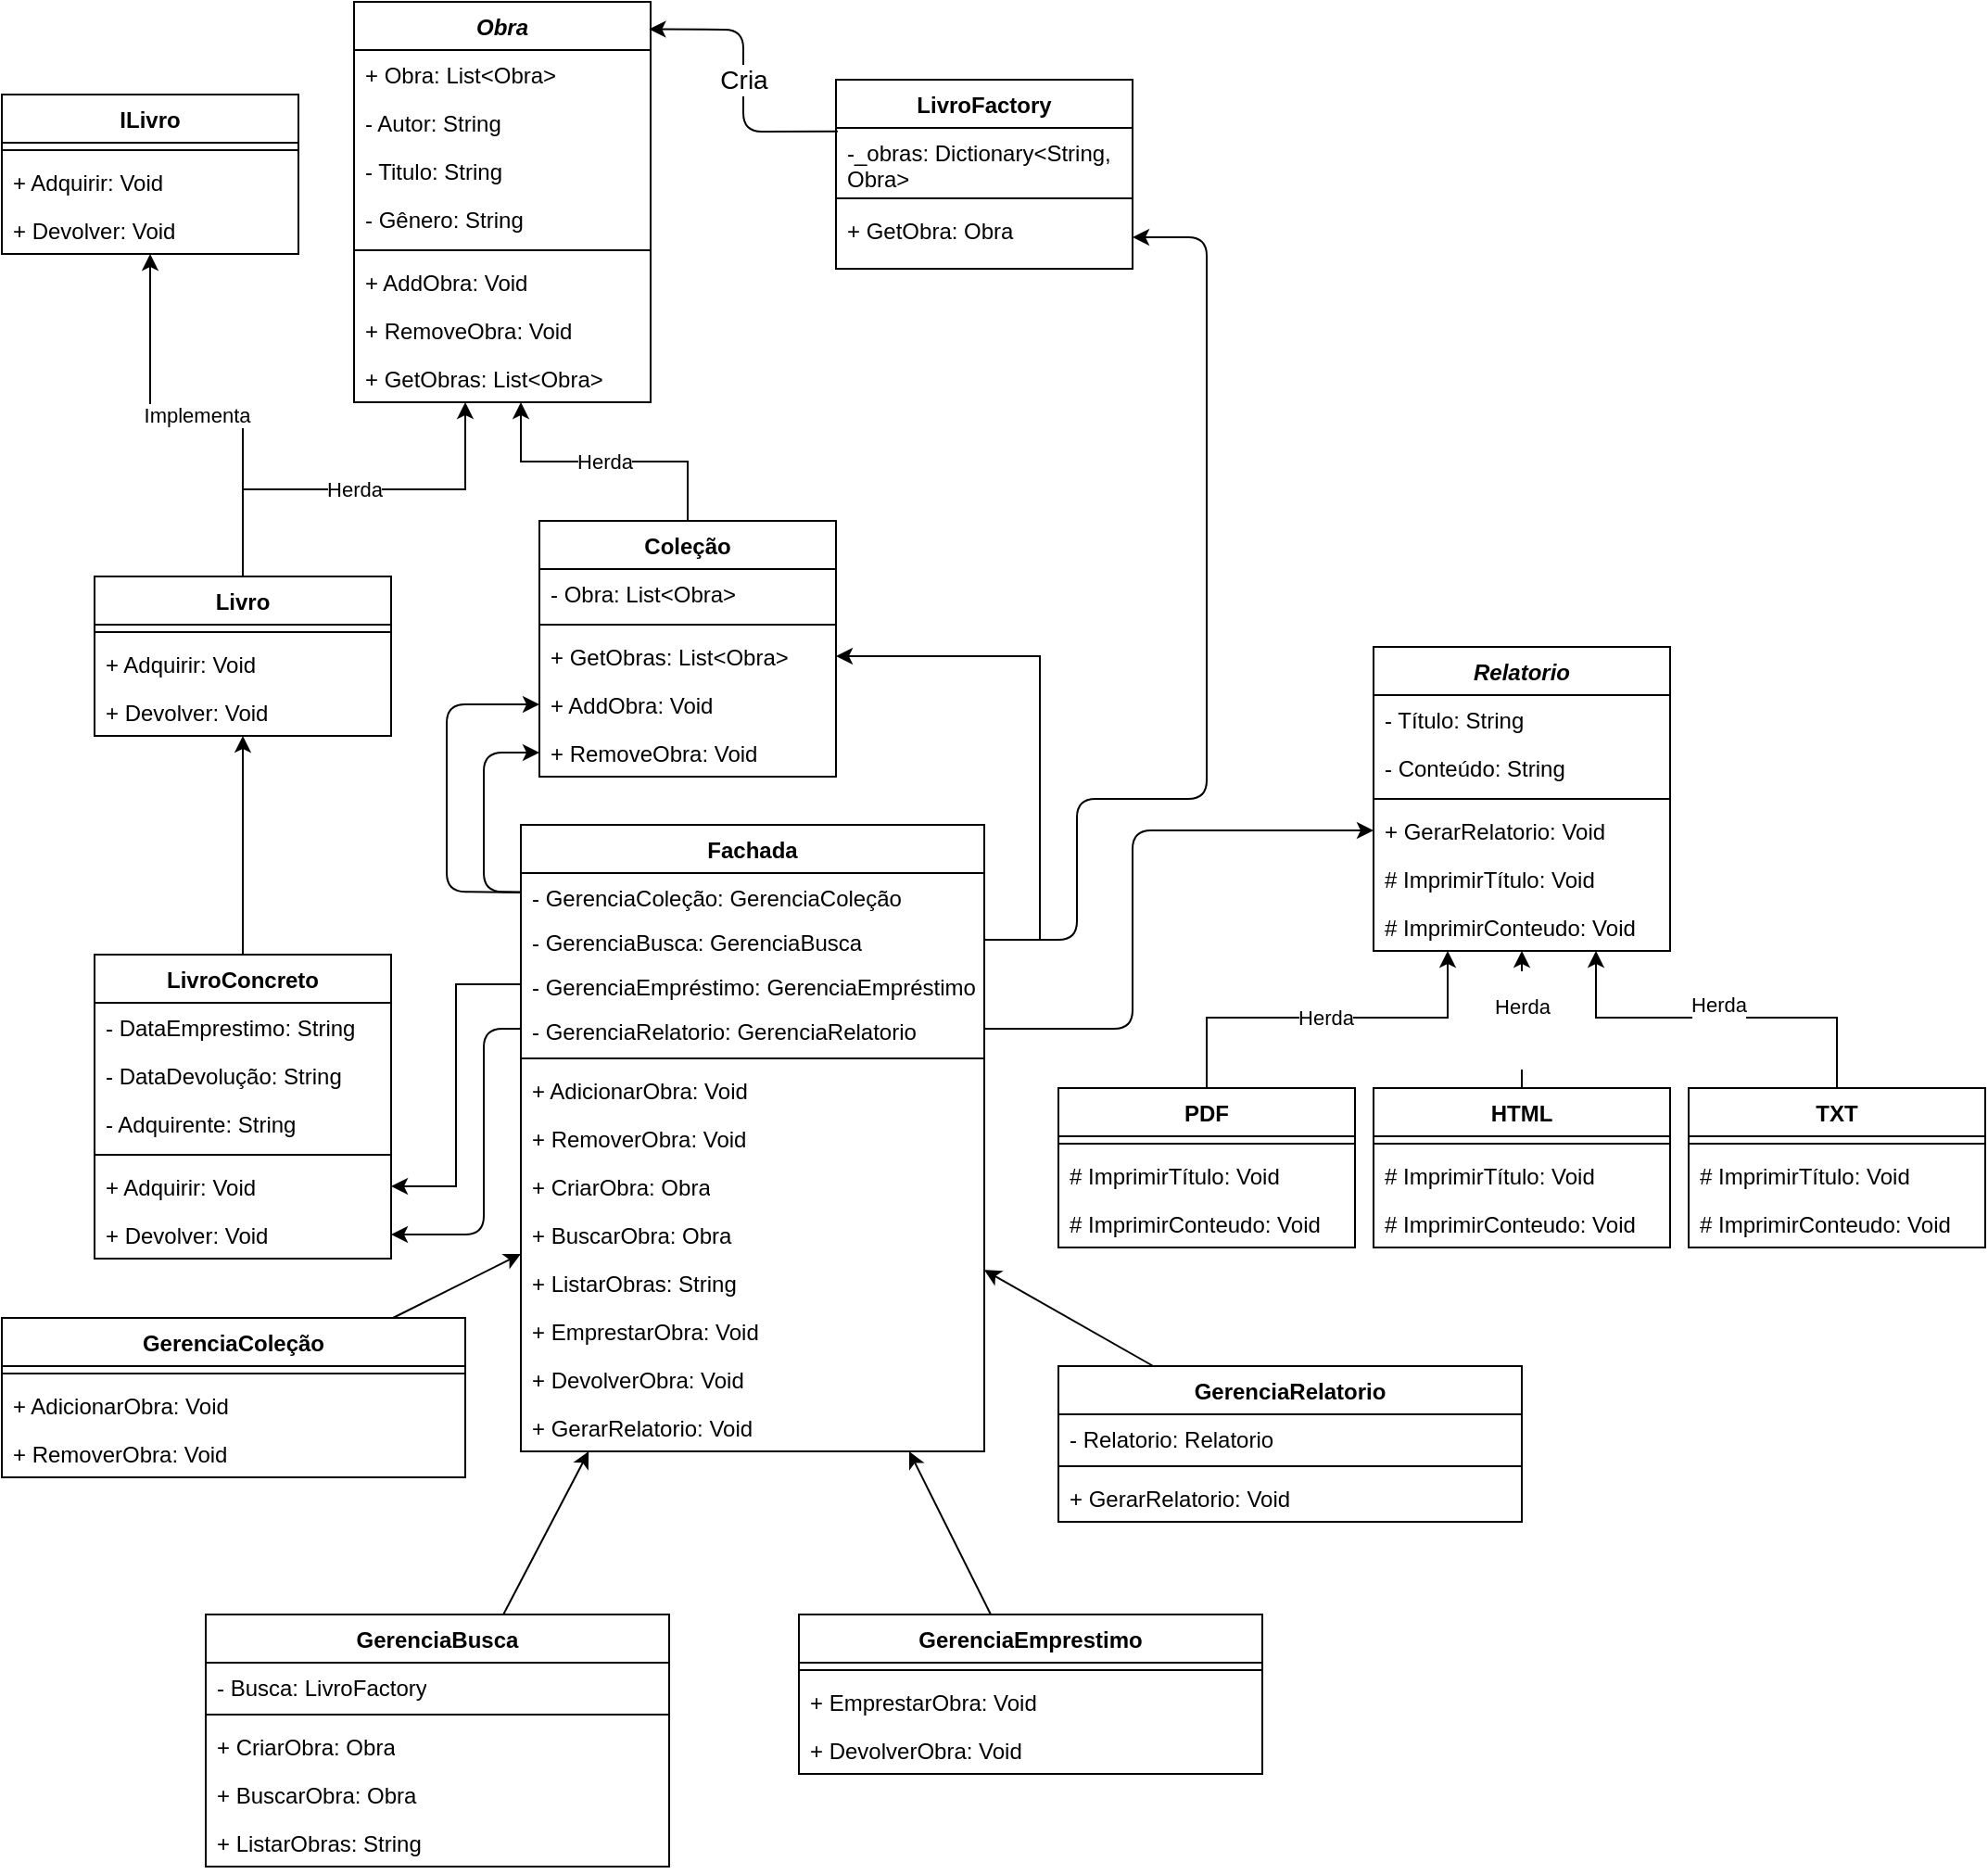 <mxfile>
    <diagram name="Página-1" id="ofGtXDhu4PXjmwpzHhOS">
        <mxGraphModel dx="2676" dy="631" grid="1" gridSize="10" guides="1" tooltips="1" connect="1" arrows="1" fold="1" page="1" pageScale="1" pageWidth="827" pageHeight="1169" math="0" shadow="0">
            <root>
                <mxCell id="0"/>
                <mxCell id="1" parent="0"/>
                <mxCell id="ethqTVk-H3StIoTa1l99-13" value="&lt;i&gt;Obra&lt;/i&gt;" style="swimlane;fontStyle=1;align=center;verticalAlign=top;childLayout=stackLayout;horizontal=1;startSize=26;horizontalStack=0;resizeParent=1;resizeParentMax=0;resizeLast=0;collapsible=1;marginBottom=0;whiteSpace=wrap;html=1;" parent="1" vertex="1">
                    <mxGeometry x="-560" y="10" width="160" height="216" as="geometry"/>
                </mxCell>
                <mxCell id="ethqTVk-H3StIoTa1l99-16" value="+ Obra: List&amp;lt;Obra&amp;gt;" style="text;strokeColor=none;fillColor=none;align=left;verticalAlign=top;spacingLeft=4;spacingRight=4;overflow=hidden;rotatable=0;points=[[0,0.5],[1,0.5]];portConstraint=eastwest;whiteSpace=wrap;html=1;" parent="ethqTVk-H3StIoTa1l99-13" vertex="1">
                    <mxGeometry y="26" width="160" height="26" as="geometry"/>
                </mxCell>
                <mxCell id="ethqTVk-H3StIoTa1l99-17" value="&lt;div&gt;- Autor: String&lt;/div&gt;&lt;div&gt;&lt;br&gt;&lt;/div&gt;" style="text;strokeColor=none;fillColor=none;align=left;verticalAlign=top;spacingLeft=4;spacingRight=4;overflow=hidden;rotatable=0;points=[[0,0.5],[1,0.5]];portConstraint=eastwest;whiteSpace=wrap;html=1;" parent="ethqTVk-H3StIoTa1l99-13" vertex="1">
                    <mxGeometry y="52" width="160" height="26" as="geometry"/>
                </mxCell>
                <mxCell id="ethqTVk-H3StIoTa1l99-18" value="&lt;div&gt;- Titulo: String&lt;/div&gt;&lt;div&gt;&lt;br&gt;&lt;/div&gt;" style="text;strokeColor=none;fillColor=none;align=left;verticalAlign=top;spacingLeft=4;spacingRight=4;overflow=hidden;rotatable=0;points=[[0,0.5],[1,0.5]];portConstraint=eastwest;whiteSpace=wrap;html=1;" parent="ethqTVk-H3StIoTa1l99-13" vertex="1">
                    <mxGeometry y="78" width="160" height="26" as="geometry"/>
                </mxCell>
                <mxCell id="ethqTVk-H3StIoTa1l99-141" value="&lt;div&gt;- Gênero: String&lt;/div&gt;&lt;div&gt;&lt;br&gt;&lt;/div&gt;" style="text;strokeColor=none;fillColor=none;align=left;verticalAlign=top;spacingLeft=4;spacingRight=4;overflow=hidden;rotatable=0;points=[[0,0.5],[1,0.5]];portConstraint=eastwest;whiteSpace=wrap;html=1;" parent="ethqTVk-H3StIoTa1l99-13" vertex="1">
                    <mxGeometry y="104" width="160" height="26" as="geometry"/>
                </mxCell>
                <mxCell id="ethqTVk-H3StIoTa1l99-15" value="" style="line;strokeWidth=1;fillColor=none;align=left;verticalAlign=middle;spacingTop=-1;spacingLeft=3;spacingRight=3;rotatable=0;labelPosition=right;points=[];portConstraint=eastwest;strokeColor=inherit;" parent="ethqTVk-H3StIoTa1l99-13" vertex="1">
                    <mxGeometry y="130" width="160" height="8" as="geometry"/>
                </mxCell>
                <mxCell id="ethqTVk-H3StIoTa1l99-20" value="+ AddObra: Void" style="text;strokeColor=none;fillColor=none;align=left;verticalAlign=top;spacingLeft=4;spacingRight=4;overflow=hidden;rotatable=0;points=[[0,0.5],[1,0.5]];portConstraint=eastwest;whiteSpace=wrap;html=1;" parent="ethqTVk-H3StIoTa1l99-13" vertex="1">
                    <mxGeometry y="138" width="160" height="26" as="geometry"/>
                </mxCell>
                <mxCell id="ethqTVk-H3StIoTa1l99-21" value="+ RemoveObra: Void" style="text;strokeColor=none;fillColor=none;align=left;verticalAlign=top;spacingLeft=4;spacingRight=4;overflow=hidden;rotatable=0;points=[[0,0.5],[1,0.5]];portConstraint=eastwest;whiteSpace=wrap;html=1;" parent="ethqTVk-H3StIoTa1l99-13" vertex="1">
                    <mxGeometry y="164" width="160" height="26" as="geometry"/>
                </mxCell>
                <mxCell id="ethqTVk-H3StIoTa1l99-22" value="+ GetObras: List&amp;lt;Obra&amp;gt;" style="text;strokeColor=none;fillColor=none;align=left;verticalAlign=top;spacingLeft=4;spacingRight=4;overflow=hidden;rotatable=0;points=[[0,0.5],[1,0.5]];portConstraint=eastwest;whiteSpace=wrap;html=1;" parent="ethqTVk-H3StIoTa1l99-13" vertex="1">
                    <mxGeometry y="190" width="160" height="26" as="geometry"/>
                </mxCell>
                <mxCell id="ethqTVk-H3StIoTa1l99-54" value="Herda" style="edgeStyle=orthogonalEdgeStyle;rounded=0;orthogonalLoop=1;jettySize=auto;html=1;" parent="1" source="ethqTVk-H3StIoTa1l99-23" target="ethqTVk-H3StIoTa1l99-13" edge="1">
                    <mxGeometry relative="1" as="geometry">
                        <Array as="points">
                            <mxPoint x="-620" y="273"/>
                            <mxPoint x="-500" y="273"/>
                        </Array>
                    </mxGeometry>
                </mxCell>
                <mxCell id="ethqTVk-H3StIoTa1l99-70" value="Implementa" style="edgeStyle=orthogonalEdgeStyle;rounded=0;orthogonalLoop=1;jettySize=auto;html=1;" parent="1" source="ethqTVk-H3StIoTa1l99-23" target="ethqTVk-H3StIoTa1l99-62" edge="1">
                    <mxGeometry relative="1" as="geometry"/>
                </mxCell>
                <mxCell id="ethqTVk-H3StIoTa1l99-23" value="Livro" style="swimlane;fontStyle=1;align=center;verticalAlign=top;childLayout=stackLayout;horizontal=1;startSize=26;horizontalStack=0;resizeParent=1;resizeParentMax=0;resizeLast=0;collapsible=1;marginBottom=0;whiteSpace=wrap;html=1;" parent="1" vertex="1">
                    <mxGeometry x="-700" y="320" width="160" height="86" as="geometry"/>
                </mxCell>
                <mxCell id="ethqTVk-H3StIoTa1l99-25" value="" style="line;strokeWidth=1;fillColor=none;align=left;verticalAlign=middle;spacingTop=-1;spacingLeft=3;spacingRight=3;rotatable=0;labelPosition=right;points=[];portConstraint=eastwest;strokeColor=inherit;" parent="ethqTVk-H3StIoTa1l99-23" vertex="1">
                    <mxGeometry y="26" width="160" height="8" as="geometry"/>
                </mxCell>
                <mxCell id="ethqTVk-H3StIoTa1l99-67" value="+ Adquirir: Void" style="text;strokeColor=none;fillColor=none;align=left;verticalAlign=top;spacingLeft=4;spacingRight=4;overflow=hidden;rotatable=0;points=[[0,0.5],[1,0.5]];portConstraint=eastwest;whiteSpace=wrap;html=1;" parent="ethqTVk-H3StIoTa1l99-23" vertex="1">
                    <mxGeometry y="34" width="160" height="26" as="geometry"/>
                </mxCell>
                <mxCell id="ethqTVk-H3StIoTa1l99-116" value="+ Devolver: Void" style="text;strokeColor=none;fillColor=none;align=left;verticalAlign=top;spacingLeft=4;spacingRight=4;overflow=hidden;rotatable=0;points=[[0,0.5],[1,0.5]];portConstraint=eastwest;whiteSpace=wrap;html=1;" parent="ethqTVk-H3StIoTa1l99-23" vertex="1">
                    <mxGeometry y="60" width="160" height="26" as="geometry"/>
                </mxCell>
                <mxCell id="ethqTVk-H3StIoTa1l99-55" value="Herda" style="edgeStyle=orthogonalEdgeStyle;rounded=0;orthogonalLoop=1;jettySize=auto;html=1;" parent="1" source="ethqTVk-H3StIoTa1l99-30" target="ethqTVk-H3StIoTa1l99-13" edge="1">
                    <mxGeometry relative="1" as="geometry">
                        <Array as="points">
                            <mxPoint x="-380" y="258"/>
                            <mxPoint x="-470" y="258"/>
                        </Array>
                    </mxGeometry>
                </mxCell>
                <mxCell id="ethqTVk-H3StIoTa1l99-30" value="Coleção" style="swimlane;fontStyle=1;align=center;verticalAlign=top;childLayout=stackLayout;horizontal=1;startSize=26;horizontalStack=0;resizeParent=1;resizeParentMax=0;resizeLast=0;collapsible=1;marginBottom=0;whiteSpace=wrap;html=1;" parent="1" vertex="1">
                    <mxGeometry x="-460" y="290" width="160" height="138" as="geometry"/>
                </mxCell>
                <mxCell id="ethqTVk-H3StIoTa1l99-37" value="- Obra: List&amp;lt;Obra&amp;gt;" style="text;strokeColor=none;fillColor=none;align=left;verticalAlign=top;spacingLeft=4;spacingRight=4;overflow=hidden;rotatable=0;points=[[0,0.5],[1,0.5]];portConstraint=eastwest;whiteSpace=wrap;html=1;" parent="ethqTVk-H3StIoTa1l99-30" vertex="1">
                    <mxGeometry y="26" width="160" height="26" as="geometry"/>
                </mxCell>
                <mxCell id="ethqTVk-H3StIoTa1l99-33" value="" style="line;strokeWidth=1;fillColor=none;align=left;verticalAlign=middle;spacingTop=-1;spacingLeft=3;spacingRight=3;rotatable=0;labelPosition=right;points=[];portConstraint=eastwest;strokeColor=inherit;" parent="ethqTVk-H3StIoTa1l99-30" vertex="1">
                    <mxGeometry y="52" width="160" height="8" as="geometry"/>
                </mxCell>
                <mxCell id="ethqTVk-H3StIoTa1l99-36" value="+ GetObras: List&amp;lt;Obra&amp;gt;" style="text;strokeColor=none;fillColor=none;align=left;verticalAlign=top;spacingLeft=4;spacingRight=4;overflow=hidden;rotatable=0;points=[[0,0.5],[1,0.5]];portConstraint=eastwest;whiteSpace=wrap;html=1;" parent="ethqTVk-H3StIoTa1l99-30" vertex="1">
                    <mxGeometry y="60" width="160" height="26" as="geometry"/>
                </mxCell>
                <mxCell id="ethqTVk-H3StIoTa1l99-34" value="+ AddObra: Void" style="text;strokeColor=none;fillColor=none;align=left;verticalAlign=top;spacingLeft=4;spacingRight=4;overflow=hidden;rotatable=0;points=[[0,0.5],[1,0.5]];portConstraint=eastwest;whiteSpace=wrap;html=1;" parent="ethqTVk-H3StIoTa1l99-30" vertex="1">
                    <mxGeometry y="86" width="160" height="26" as="geometry"/>
                </mxCell>
                <mxCell id="ethqTVk-H3StIoTa1l99-35" value="+ RemoveObra: Void" style="text;strokeColor=none;fillColor=none;align=left;verticalAlign=top;spacingLeft=4;spacingRight=4;overflow=hidden;rotatable=0;points=[[0,0.5],[1,0.5]];portConstraint=eastwest;whiteSpace=wrap;html=1;" parent="ethqTVk-H3StIoTa1l99-30" vertex="1">
                    <mxGeometry y="112" width="160" height="26" as="geometry"/>
                </mxCell>
                <mxCell id="ethqTVk-H3StIoTa1l99-51" style="edgeStyle=orthogonalEdgeStyle;rounded=0;orthogonalLoop=1;jettySize=auto;html=1;" parent="1" source="ethqTVk-H3StIoTa1l99-39" target="ethqTVk-H3StIoTa1l99-23" edge="1">
                    <mxGeometry relative="1" as="geometry"/>
                </mxCell>
                <mxCell id="ethqTVk-H3StIoTa1l99-39" value="LivroConcreto" style="swimlane;fontStyle=1;align=center;verticalAlign=top;childLayout=stackLayout;horizontal=1;startSize=26;horizontalStack=0;resizeParent=1;resizeParentMax=0;resizeLast=0;collapsible=1;marginBottom=0;whiteSpace=wrap;html=1;" parent="1" vertex="1">
                    <mxGeometry x="-700" y="524" width="160" height="164" as="geometry"/>
                </mxCell>
                <mxCell id="ethqTVk-H3StIoTa1l99-40" value="- DataEmprestimo: String" style="text;strokeColor=none;fillColor=none;align=left;verticalAlign=top;spacingLeft=4;spacingRight=4;overflow=hidden;rotatable=0;points=[[0,0.5],[1,0.5]];portConstraint=eastwest;whiteSpace=wrap;html=1;" parent="ethqTVk-H3StIoTa1l99-39" vertex="1">
                    <mxGeometry y="26" width="160" height="26" as="geometry"/>
                </mxCell>
                <mxCell id="ethqTVk-H3StIoTa1l99-115" value="- DataDevolução: String" style="text;strokeColor=none;fillColor=none;align=left;verticalAlign=top;spacingLeft=4;spacingRight=4;overflow=hidden;rotatable=0;points=[[0,0.5],[1,0.5]];portConstraint=eastwest;whiteSpace=wrap;html=1;" parent="ethqTVk-H3StIoTa1l99-39" vertex="1">
                    <mxGeometry y="52" width="160" height="26" as="geometry"/>
                </mxCell>
                <mxCell id="ethqTVk-H3StIoTa1l99-71" value="- Adquirente: String" style="text;strokeColor=none;fillColor=none;align=left;verticalAlign=top;spacingLeft=4;spacingRight=4;overflow=hidden;rotatable=0;points=[[0,0.5],[1,0.5]];portConstraint=eastwest;whiteSpace=wrap;html=1;" parent="ethqTVk-H3StIoTa1l99-39" vertex="1">
                    <mxGeometry y="78" width="160" height="26" as="geometry"/>
                </mxCell>
                <mxCell id="ethqTVk-H3StIoTa1l99-41" value="" style="line;strokeWidth=1;fillColor=none;align=left;verticalAlign=middle;spacingTop=-1;spacingLeft=3;spacingRight=3;rotatable=0;labelPosition=right;points=[];portConstraint=eastwest;strokeColor=inherit;" parent="ethqTVk-H3StIoTa1l99-39" vertex="1">
                    <mxGeometry y="104" width="160" height="8" as="geometry"/>
                </mxCell>
                <mxCell id="ethqTVk-H3StIoTa1l99-69" value="+ Adquirir: Void" style="text;strokeColor=none;fillColor=none;align=left;verticalAlign=top;spacingLeft=4;spacingRight=4;overflow=hidden;rotatable=0;points=[[0,0.5],[1,0.5]];portConstraint=eastwest;whiteSpace=wrap;html=1;" parent="ethqTVk-H3StIoTa1l99-39" vertex="1">
                    <mxGeometry y="112" width="160" height="26" as="geometry"/>
                </mxCell>
                <mxCell id="ethqTVk-H3StIoTa1l99-117" value="+ Devolver: Void" style="text;strokeColor=none;fillColor=none;align=left;verticalAlign=top;spacingLeft=4;spacingRight=4;overflow=hidden;rotatable=0;points=[[0,0.5],[1,0.5]];portConstraint=eastwest;whiteSpace=wrap;html=1;" parent="ethqTVk-H3StIoTa1l99-39" vertex="1">
                    <mxGeometry y="138" width="160" height="26" as="geometry"/>
                </mxCell>
                <mxCell id="4" value="&lt;font style=&quot;font-size: 14px;&quot;&gt;Cria&lt;/font&gt;" style="edgeStyle=none;html=1;exitX=0.006;exitY=0.055;exitDx=0;exitDy=0;exitPerimeter=0;entryX=0.995;entryY=0.068;entryDx=0;entryDy=0;entryPerimeter=0;" parent="1" source="ethqTVk-H3StIoTa1l99-59" target="ethqTVk-H3StIoTa1l99-13" edge="1">
                    <mxGeometry relative="1" as="geometry">
                        <mxPoint x="-400" y="170" as="targetPoint"/>
                        <Array as="points">
                            <mxPoint x="-350" y="80"/>
                            <mxPoint x="-350" y="25"/>
                        </Array>
                    </mxGeometry>
                </mxCell>
                <mxCell id="ethqTVk-H3StIoTa1l99-56" value="LivroFactory" style="swimlane;fontStyle=1;align=center;verticalAlign=top;childLayout=stackLayout;horizontal=1;startSize=26;horizontalStack=0;resizeParent=1;resizeParentMax=0;resizeLast=0;collapsible=1;marginBottom=0;whiteSpace=wrap;html=1;" parent="1" vertex="1">
                    <mxGeometry x="-300" y="52" width="160" height="102" as="geometry"/>
                </mxCell>
                <mxCell id="ethqTVk-H3StIoTa1l99-59" value="-_obras: Dictionary&amp;lt;String, Obra&amp;gt;" style="text;strokeColor=none;fillColor=none;align=left;verticalAlign=top;spacingLeft=4;spacingRight=4;overflow=hidden;rotatable=0;points=[[0,0.5],[1,0.5]];portConstraint=eastwest;whiteSpace=wrap;html=1;" parent="ethqTVk-H3StIoTa1l99-56" vertex="1">
                    <mxGeometry y="26" width="160" height="34" as="geometry"/>
                </mxCell>
                <mxCell id="ethqTVk-H3StIoTa1l99-60" value="" style="line;strokeWidth=1;fillColor=none;align=left;verticalAlign=middle;spacingTop=-1;spacingLeft=3;spacingRight=3;rotatable=0;labelPosition=right;points=[];portConstraint=eastwest;strokeColor=inherit;" parent="ethqTVk-H3StIoTa1l99-56" vertex="1">
                    <mxGeometry y="60" width="160" height="8" as="geometry"/>
                </mxCell>
                <mxCell id="ethqTVk-H3StIoTa1l99-81" value="+ GetObra: Obra" style="text;strokeColor=none;fillColor=none;align=left;verticalAlign=top;spacingLeft=4;spacingRight=4;overflow=hidden;rotatable=0;points=[[0,0.5],[1,0.5]];portConstraint=eastwest;whiteSpace=wrap;html=1;" parent="ethqTVk-H3StIoTa1l99-56" vertex="1">
                    <mxGeometry y="68" width="160" height="34" as="geometry"/>
                </mxCell>
                <mxCell id="ethqTVk-H3StIoTa1l99-62" value="ILivro" style="swimlane;fontStyle=1;align=center;verticalAlign=top;childLayout=stackLayout;horizontal=1;startSize=26;horizontalStack=0;resizeParent=1;resizeParentMax=0;resizeLast=0;collapsible=1;marginBottom=0;whiteSpace=wrap;html=1;" parent="1" vertex="1">
                    <mxGeometry x="-750" y="60" width="160" height="86" as="geometry"/>
                </mxCell>
                <mxCell id="ethqTVk-H3StIoTa1l99-66" value="" style="line;strokeWidth=1;fillColor=none;align=left;verticalAlign=middle;spacingTop=-1;spacingLeft=3;spacingRight=3;rotatable=0;labelPosition=right;points=[];portConstraint=eastwest;strokeColor=inherit;" parent="ethqTVk-H3StIoTa1l99-62" vertex="1">
                    <mxGeometry y="26" width="160" height="8" as="geometry"/>
                </mxCell>
                <mxCell id="ethqTVk-H3StIoTa1l99-65" value="+ Adquirir: Void" style="text;strokeColor=none;fillColor=none;align=left;verticalAlign=top;spacingLeft=4;spacingRight=4;overflow=hidden;rotatable=0;points=[[0,0.5],[1,0.5]];portConstraint=eastwest;whiteSpace=wrap;html=1;" parent="ethqTVk-H3StIoTa1l99-62" vertex="1">
                    <mxGeometry y="34" width="160" height="26" as="geometry"/>
                </mxCell>
                <mxCell id="ethqTVk-H3StIoTa1l99-119" value="+ Devolver: Void" style="text;strokeColor=none;fillColor=none;align=left;verticalAlign=top;spacingLeft=4;spacingRight=4;overflow=hidden;rotatable=0;points=[[0,0.5],[1,0.5]];portConstraint=eastwest;whiteSpace=wrap;html=1;" parent="ethqTVk-H3StIoTa1l99-62" vertex="1">
                    <mxGeometry y="60" width="160" height="26" as="geometry"/>
                </mxCell>
                <mxCell id="ethqTVk-H3StIoTa1l99-73" value="&lt;i&gt;Relatorio&lt;/i&gt;" style="swimlane;fontStyle=1;align=center;verticalAlign=top;childLayout=stackLayout;horizontal=1;startSize=26;horizontalStack=0;resizeParent=1;resizeParentMax=0;resizeLast=0;collapsible=1;marginBottom=0;whiteSpace=wrap;html=1;" parent="1" vertex="1">
                    <mxGeometry x="-10" y="358" width="160" height="164" as="geometry"/>
                </mxCell>
                <mxCell id="ethqTVk-H3StIoTa1l99-74" value="&lt;div&gt;- Título: String&lt;/div&gt;" style="text;strokeColor=none;fillColor=none;align=left;verticalAlign=top;spacingLeft=4;spacingRight=4;overflow=hidden;rotatable=0;points=[[0,0.5],[1,0.5]];portConstraint=eastwest;whiteSpace=wrap;html=1;" parent="ethqTVk-H3StIoTa1l99-73" vertex="1">
                    <mxGeometry y="26" width="160" height="26" as="geometry"/>
                </mxCell>
                <mxCell id="ethqTVk-H3StIoTa1l99-75" value="&lt;div&gt;- Conteúdo: String&lt;/div&gt;" style="text;strokeColor=none;fillColor=none;align=left;verticalAlign=top;spacingLeft=4;spacingRight=4;overflow=hidden;rotatable=0;points=[[0,0.5],[1,0.5]];portConstraint=eastwest;whiteSpace=wrap;html=1;" parent="ethqTVk-H3StIoTa1l99-73" vertex="1">
                    <mxGeometry y="52" width="160" height="26" as="geometry"/>
                </mxCell>
                <mxCell id="ethqTVk-H3StIoTa1l99-77" value="" style="line;strokeWidth=1;fillColor=none;align=left;verticalAlign=middle;spacingTop=-1;spacingLeft=3;spacingRight=3;rotatable=0;labelPosition=right;points=[];portConstraint=eastwest;strokeColor=inherit;" parent="ethqTVk-H3StIoTa1l99-73" vertex="1">
                    <mxGeometry y="78" width="160" height="8" as="geometry"/>
                </mxCell>
                <mxCell id="ethqTVk-H3StIoTa1l99-78" value="+ GerarRelatorio: Void" style="text;strokeColor=none;fillColor=none;align=left;verticalAlign=top;spacingLeft=4;spacingRight=4;overflow=hidden;rotatable=0;points=[[0,0.5],[1,0.5]];portConstraint=eastwest;whiteSpace=wrap;html=1;" parent="ethqTVk-H3StIoTa1l99-73" vertex="1">
                    <mxGeometry y="86" width="160" height="26" as="geometry"/>
                </mxCell>
                <mxCell id="ethqTVk-H3StIoTa1l99-79" value="# ImprimirTítulo: Void" style="text;strokeColor=none;fillColor=none;align=left;verticalAlign=top;spacingLeft=4;spacingRight=4;overflow=hidden;rotatable=0;points=[[0,0.5],[1,0.5]];portConstraint=eastwest;whiteSpace=wrap;html=1;" parent="ethqTVk-H3StIoTa1l99-73" vertex="1">
                    <mxGeometry y="112" width="160" height="26" as="geometry"/>
                </mxCell>
                <mxCell id="ethqTVk-H3StIoTa1l99-80" value="#&amp;nbsp;&lt;span style=&quot;color: rgb(0, 0, 0);&quot;&gt;ImprimirConteudo&lt;/span&gt;: Void" style="text;strokeColor=none;fillColor=none;align=left;verticalAlign=top;spacingLeft=4;spacingRight=4;overflow=hidden;rotatable=0;points=[[0,0.5],[1,0.5]];portConstraint=eastwest;whiteSpace=wrap;html=1;" parent="ethqTVk-H3StIoTa1l99-73" vertex="1">
                    <mxGeometry y="138" width="160" height="26" as="geometry"/>
                </mxCell>
                <mxCell id="ethqTVk-H3StIoTa1l99-100" value="Herda" style="edgeStyle=orthogonalEdgeStyle;rounded=0;orthogonalLoop=1;jettySize=auto;html=1;entryX=0.25;entryY=1;entryDx=0;entryDy=0;" parent="1" source="ethqTVk-H3StIoTa1l99-82" target="ethqTVk-H3StIoTa1l99-73" edge="1">
                    <mxGeometry relative="1" as="geometry">
                        <Array as="points">
                            <mxPoint x="-100" y="558"/>
                            <mxPoint x="30" y="558"/>
                        </Array>
                    </mxGeometry>
                </mxCell>
                <mxCell id="ethqTVk-H3StIoTa1l99-82" value="PDF" style="swimlane;fontStyle=1;align=center;verticalAlign=top;childLayout=stackLayout;horizontal=1;startSize=26;horizontalStack=0;resizeParent=1;resizeParentMax=0;resizeLast=0;collapsible=1;marginBottom=0;whiteSpace=wrap;html=1;" parent="1" vertex="1">
                    <mxGeometry x="-180" y="596" width="160" height="86" as="geometry"/>
                </mxCell>
                <mxCell id="ethqTVk-H3StIoTa1l99-85" value="" style="line;strokeWidth=1;fillColor=none;align=left;verticalAlign=middle;spacingTop=-1;spacingLeft=3;spacingRight=3;rotatable=0;labelPosition=right;points=[];portConstraint=eastwest;strokeColor=inherit;" parent="ethqTVk-H3StIoTa1l99-82" vertex="1">
                    <mxGeometry y="26" width="160" height="8" as="geometry"/>
                </mxCell>
                <mxCell id="ethqTVk-H3StIoTa1l99-87" value="#&amp;nbsp;&lt;span style=&quot;color: rgb(0, 0, 0);&quot;&gt;Imprimir&lt;/span&gt;Título: Void" style="text;strokeColor=none;fillColor=none;align=left;verticalAlign=top;spacingLeft=4;spacingRight=4;overflow=hidden;rotatable=0;points=[[0,0.5],[1,0.5]];portConstraint=eastwest;whiteSpace=wrap;html=1;" parent="ethqTVk-H3StIoTa1l99-82" vertex="1">
                    <mxGeometry y="34" width="160" height="26" as="geometry"/>
                </mxCell>
                <mxCell id="ethqTVk-H3StIoTa1l99-88" value="#&amp;nbsp;&lt;span style=&quot;color: rgb(0, 0, 0);&quot;&gt;Imprimir&lt;/span&gt;Conteudo: Void" style="text;strokeColor=none;fillColor=none;align=left;verticalAlign=top;spacingLeft=4;spacingRight=4;overflow=hidden;rotatable=0;points=[[0,0.5],[1,0.5]];portConstraint=eastwest;whiteSpace=wrap;html=1;" parent="ethqTVk-H3StIoTa1l99-82" vertex="1">
                    <mxGeometry y="60" width="160" height="26" as="geometry"/>
                </mxCell>
                <mxCell id="ethqTVk-H3StIoTa1l99-99" value="&#xa;&lt;span style=&quot;color: rgb(0, 0, 0); font-family: Helvetica; font-size: 11px; font-style: normal; font-variant-ligatures: normal; font-variant-caps: normal; font-weight: 400; letter-spacing: normal; orphans: 2; text-align: center; text-indent: 0px; text-transform: none; widows: 2; word-spacing: 0px; -webkit-text-stroke-width: 0px; white-space: nowrap; background-color: rgb(255, 255, 255); text-decoration-thickness: initial; text-decoration-style: initial; text-decoration-color: initial; display: inline !important; float: none;&quot;&gt;Herda&lt;/span&gt;&#xa;&#xa;" style="edgeStyle=orthogonalEdgeStyle;rounded=0;orthogonalLoop=1;jettySize=auto;html=1;entryX=0.5;entryY=1;entryDx=0;entryDy=0;" parent="1" source="ethqTVk-H3StIoTa1l99-90" target="ethqTVk-H3StIoTa1l99-73" edge="1">
                    <mxGeometry relative="1" as="geometry">
                        <Array as="points">
                            <mxPoint x="70" y="548"/>
                            <mxPoint x="70" y="548"/>
                        </Array>
                    </mxGeometry>
                </mxCell>
                <mxCell id="ethqTVk-H3StIoTa1l99-90" value="HTML" style="swimlane;fontStyle=1;align=center;verticalAlign=top;childLayout=stackLayout;horizontal=1;startSize=26;horizontalStack=0;resizeParent=1;resizeParentMax=0;resizeLast=0;collapsible=1;marginBottom=0;whiteSpace=wrap;html=1;" parent="1" vertex="1">
                    <mxGeometry x="-10" y="596" width="160" height="86" as="geometry"/>
                </mxCell>
                <mxCell id="ethqTVk-H3StIoTa1l99-91" value="" style="line;strokeWidth=1;fillColor=none;align=left;verticalAlign=middle;spacingTop=-1;spacingLeft=3;spacingRight=3;rotatable=0;labelPosition=right;points=[];portConstraint=eastwest;strokeColor=inherit;" parent="ethqTVk-H3StIoTa1l99-90" vertex="1">
                    <mxGeometry y="26" width="160" height="8" as="geometry"/>
                </mxCell>
                <mxCell id="ethqTVk-H3StIoTa1l99-92" value="#&amp;nbsp;&lt;span style=&quot;color: rgb(0, 0, 0);&quot;&gt;Imprimir&lt;/span&gt;Título: Void" style="text;strokeColor=none;fillColor=none;align=left;verticalAlign=top;spacingLeft=4;spacingRight=4;overflow=hidden;rotatable=0;points=[[0,0.5],[1,0.5]];portConstraint=eastwest;whiteSpace=wrap;html=1;" parent="ethqTVk-H3StIoTa1l99-90" vertex="1">
                    <mxGeometry y="34" width="160" height="26" as="geometry"/>
                </mxCell>
                <mxCell id="ethqTVk-H3StIoTa1l99-93" value="#&amp;nbsp;&lt;span style=&quot;color: rgb(0, 0, 0);&quot;&gt;Imprimir&lt;/span&gt;Conteudo: Void" style="text;strokeColor=none;fillColor=none;align=left;verticalAlign=top;spacingLeft=4;spacingRight=4;overflow=hidden;rotatable=0;points=[[0,0.5],[1,0.5]];portConstraint=eastwest;whiteSpace=wrap;html=1;" parent="ethqTVk-H3StIoTa1l99-90" vertex="1">
                    <mxGeometry y="60" width="160" height="26" as="geometry"/>
                </mxCell>
                <mxCell id="ethqTVk-H3StIoTa1l99-101" value="&#xa;&lt;span style=&quot;color: rgb(0, 0, 0); font-family: Helvetica; font-size: 11px; font-style: normal; font-variant-ligatures: normal; font-variant-caps: normal; font-weight: 400; letter-spacing: normal; orphans: 2; text-align: center; text-indent: 0px; text-transform: none; widows: 2; word-spacing: 0px; -webkit-text-stroke-width: 0px; white-space: nowrap; background-color: rgb(255, 255, 255); text-decoration-thickness: initial; text-decoration-style: initial; text-decoration-color: initial; display: inline !important; float: none;&quot;&gt;Herda&lt;/span&gt;&#xa;&#xa;" style="edgeStyle=orthogonalEdgeStyle;rounded=0;orthogonalLoop=1;jettySize=auto;html=1;entryX=0.75;entryY=1;entryDx=0;entryDy=0;" parent="1" source="ethqTVk-H3StIoTa1l99-94" target="ethqTVk-H3StIoTa1l99-73" edge="1">
                    <mxGeometry relative="1" as="geometry">
                        <Array as="points">
                            <mxPoint x="240" y="558"/>
                            <mxPoint x="110" y="558"/>
                        </Array>
                    </mxGeometry>
                </mxCell>
                <mxCell id="ethqTVk-H3StIoTa1l99-94" value="TXT" style="swimlane;fontStyle=1;align=center;verticalAlign=top;childLayout=stackLayout;horizontal=1;startSize=26;horizontalStack=0;resizeParent=1;resizeParentMax=0;resizeLast=0;collapsible=1;marginBottom=0;whiteSpace=wrap;html=1;" parent="1" vertex="1">
                    <mxGeometry x="160" y="596" width="160" height="86" as="geometry"/>
                </mxCell>
                <mxCell id="ethqTVk-H3StIoTa1l99-95" value="" style="line;strokeWidth=1;fillColor=none;align=left;verticalAlign=middle;spacingTop=-1;spacingLeft=3;spacingRight=3;rotatable=0;labelPosition=right;points=[];portConstraint=eastwest;strokeColor=inherit;" parent="ethqTVk-H3StIoTa1l99-94" vertex="1">
                    <mxGeometry y="26" width="160" height="8" as="geometry"/>
                </mxCell>
                <mxCell id="ethqTVk-H3StIoTa1l99-96" value="#&amp;nbsp;&lt;span style=&quot;color: rgb(0, 0, 0);&quot;&gt;Imprimir&lt;/span&gt;Título: Void" style="text;strokeColor=none;fillColor=none;align=left;verticalAlign=top;spacingLeft=4;spacingRight=4;overflow=hidden;rotatable=0;points=[[0,0.5],[1,0.5]];portConstraint=eastwest;whiteSpace=wrap;html=1;" parent="ethqTVk-H3StIoTa1l99-94" vertex="1">
                    <mxGeometry y="34" width="160" height="26" as="geometry"/>
                </mxCell>
                <mxCell id="ethqTVk-H3StIoTa1l99-97" value="#&amp;nbsp;&lt;span style=&quot;color: rgb(0, 0, 0);&quot;&gt;Imprimir&lt;/span&gt;Conteudo: Void" style="text;strokeColor=none;fillColor=none;align=left;verticalAlign=top;spacingLeft=4;spacingRight=4;overflow=hidden;rotatable=0;points=[[0,0.5],[1,0.5]];portConstraint=eastwest;whiteSpace=wrap;html=1;" parent="ethqTVk-H3StIoTa1l99-94" vertex="1">
                    <mxGeometry y="60" width="160" height="26" as="geometry"/>
                </mxCell>
                <mxCell id="ethqTVk-H3StIoTa1l99-102" value="Fachada" style="swimlane;fontStyle=1;align=center;verticalAlign=top;childLayout=stackLayout;horizontal=1;startSize=26;horizontalStack=0;resizeParent=1;resizeParentMax=0;resizeLast=0;collapsible=1;marginBottom=0;whiteSpace=wrap;html=1;" parent="1" vertex="1">
                    <mxGeometry x="-470" y="454" width="250" height="338" as="geometry"/>
                </mxCell>
                <mxCell id="24" value="- GerenciaColeção: GerenciaColeção" style="text;strokeColor=none;fillColor=none;align=left;verticalAlign=top;spacingLeft=4;spacingRight=4;overflow=hidden;rotatable=0;points=[[0,0.5],[1,0.5]];portConstraint=eastwest;whiteSpace=wrap;html=1;" parent="ethqTVk-H3StIoTa1l99-102" vertex="1">
                    <mxGeometry y="26" width="250" height="24" as="geometry"/>
                </mxCell>
                <mxCell id="ethqTVk-H3StIoTa1l99-103" value="- GerenciaBusca: GerenciaBusca" style="text;strokeColor=none;fillColor=none;align=left;verticalAlign=top;spacingLeft=4;spacingRight=4;overflow=hidden;rotatable=0;points=[[0,0.5],[1,0.5]];portConstraint=eastwest;whiteSpace=wrap;html=1;" parent="ethqTVk-H3StIoTa1l99-102" vertex="1">
                    <mxGeometry y="50" width="250" height="24" as="geometry"/>
                </mxCell>
                <mxCell id="ethqTVk-H3StIoTa1l99-108" value="- GerenciaEmpréstimo: GerenciaEmpréstimo" style="text;strokeColor=none;fillColor=none;align=left;verticalAlign=top;spacingLeft=4;spacingRight=4;overflow=hidden;rotatable=0;points=[[0,0.5],[1,0.5]];portConstraint=eastwest;whiteSpace=wrap;html=1;" parent="ethqTVk-H3StIoTa1l99-102" vertex="1">
                    <mxGeometry y="74" width="250" height="24" as="geometry"/>
                </mxCell>
                <mxCell id="11" value="- GerenciaRelatorio: GerenciaRelatorio" style="text;strokeColor=none;fillColor=none;align=left;verticalAlign=top;spacingLeft=4;spacingRight=4;overflow=hidden;rotatable=0;points=[[0,0.5],[1,0.5]];portConstraint=eastwest;whiteSpace=wrap;html=1;" parent="ethqTVk-H3StIoTa1l99-102" vertex="1">
                    <mxGeometry y="98" width="250" height="24" as="geometry"/>
                </mxCell>
                <mxCell id="ethqTVk-H3StIoTa1l99-104" value="" style="line;strokeWidth=1;fillColor=none;align=left;verticalAlign=middle;spacingTop=-1;spacingLeft=3;spacingRight=3;rotatable=0;labelPosition=right;points=[];portConstraint=eastwest;strokeColor=inherit;" parent="ethqTVk-H3StIoTa1l99-102" vertex="1">
                    <mxGeometry y="122" width="250" height="8" as="geometry"/>
                </mxCell>
                <mxCell id="30" value="&lt;span style=&quot;color: rgb(0, 0, 0);&quot;&gt;+ AdicionarObra: Void&lt;/span&gt;" style="text;strokeColor=none;fillColor=none;align=left;verticalAlign=top;spacingLeft=4;spacingRight=4;overflow=hidden;rotatable=0;points=[[0,0.5],[1,0.5]];portConstraint=eastwest;whiteSpace=wrap;html=1;" parent="ethqTVk-H3StIoTa1l99-102" vertex="1">
                    <mxGeometry y="130" width="250" height="26" as="geometry"/>
                </mxCell>
                <mxCell id="31" value="&lt;span style=&quot;color: rgb(0, 0, 0);&quot;&gt;+ RemoverObra: Void&lt;/span&gt;" style="text;strokeColor=none;fillColor=none;align=left;verticalAlign=top;spacingLeft=4;spacingRight=4;overflow=hidden;rotatable=0;points=[[0,0.5],[1,0.5]];portConstraint=eastwest;whiteSpace=wrap;html=1;" parent="ethqTVk-H3StIoTa1l99-102" vertex="1">
                    <mxGeometry y="156" width="250" height="26" as="geometry"/>
                </mxCell>
                <mxCell id="32" value="&lt;span style=&quot;color: rgb(0, 0, 0);&quot;&gt;+ CriarObra: Obra&lt;/span&gt;" style="text;strokeColor=none;fillColor=none;align=left;verticalAlign=top;spacingLeft=4;spacingRight=4;overflow=hidden;rotatable=0;points=[[0,0.5],[1,0.5]];portConstraint=eastwest;whiteSpace=wrap;html=1;" parent="ethqTVk-H3StIoTa1l99-102" vertex="1">
                    <mxGeometry y="182" width="250" height="26" as="geometry"/>
                </mxCell>
                <mxCell id="ethqTVk-H3StIoTa1l99-106" value="&lt;span style=&quot;color: rgb(0, 0, 0);&quot;&gt;+ BuscarObra: Obra&lt;/span&gt;" style="text;strokeColor=none;fillColor=none;align=left;verticalAlign=top;spacingLeft=4;spacingRight=4;overflow=hidden;rotatable=0;points=[[0,0.5],[1,0.5]];portConstraint=eastwest;whiteSpace=wrap;html=1;" parent="ethqTVk-H3StIoTa1l99-102" vertex="1">
                    <mxGeometry y="208" width="250" height="26" as="geometry"/>
                </mxCell>
                <mxCell id="12" value="&lt;span style=&quot;color: rgb(0, 0, 0);&quot;&gt;+ ListarObras: String&lt;/span&gt;" style="text;strokeColor=none;fillColor=none;align=left;verticalAlign=top;spacingLeft=4;spacingRight=4;overflow=hidden;rotatable=0;points=[[0,0.5],[1,0.5]];portConstraint=eastwest;whiteSpace=wrap;html=1;" parent="ethqTVk-H3StIoTa1l99-102" vertex="1">
                    <mxGeometry y="234" width="250" height="26" as="geometry"/>
                </mxCell>
                <mxCell id="ethqTVk-H3StIoTa1l99-107" value="&lt;span style=&quot;color: rgb(0, 0, 0);&quot;&gt;+ EmprestarObra: Void&lt;/span&gt;" style="text;strokeColor=none;fillColor=none;align=left;verticalAlign=top;spacingLeft=4;spacingRight=4;overflow=hidden;rotatable=0;points=[[0,0.5],[1,0.5]];portConstraint=eastwest;whiteSpace=wrap;html=1;" parent="ethqTVk-H3StIoTa1l99-102" vertex="1">
                    <mxGeometry y="260" width="250" height="26" as="geometry"/>
                </mxCell>
                <mxCell id="ethqTVk-H3StIoTa1l99-110" value="&lt;span style=&quot;color: rgb(0, 0, 0);&quot;&gt;+ DevolverObra: Void&lt;/span&gt;" style="text;strokeColor=none;fillColor=none;align=left;verticalAlign=top;spacingLeft=4;spacingRight=4;overflow=hidden;rotatable=0;points=[[0,0.5],[1,0.5]];portConstraint=eastwest;whiteSpace=wrap;html=1;" parent="ethqTVk-H3StIoTa1l99-102" vertex="1">
                    <mxGeometry y="286" width="250" height="26" as="geometry"/>
                </mxCell>
                <mxCell id="60" value="&lt;span style=&quot;color: rgb(0, 0, 0);&quot;&gt;+ GerarRelatorio: Void&lt;/span&gt;" style="text;strokeColor=none;fillColor=none;align=left;verticalAlign=top;spacingLeft=4;spacingRight=4;overflow=hidden;rotatable=0;points=[[0,0.5],[1,0.5]];portConstraint=eastwest;whiteSpace=wrap;html=1;" parent="ethqTVk-H3StIoTa1l99-102" vertex="1">
                    <mxGeometry y="312" width="250" height="26" as="geometry"/>
                </mxCell>
                <mxCell id="ethqTVk-H3StIoTa1l99-113" style="edgeStyle=orthogonalEdgeStyle;rounded=0;orthogonalLoop=1;jettySize=auto;html=1;" parent="1" source="ethqTVk-H3StIoTa1l99-103" target="ethqTVk-H3StIoTa1l99-36" edge="1">
                    <mxGeometry relative="1" as="geometry">
                        <Array as="points">
                            <mxPoint x="-190" y="516"/>
                            <mxPoint x="-190" y="363"/>
                        </Array>
                    </mxGeometry>
                </mxCell>
                <mxCell id="ethqTVk-H3StIoTa1l99-114" style="edgeStyle=orthogonalEdgeStyle;rounded=0;orthogonalLoop=1;jettySize=auto;html=1;" parent="1" source="ethqTVk-H3StIoTa1l99-108" target="ethqTVk-H3StIoTa1l99-69" edge="1">
                    <mxGeometry relative="1" as="geometry"/>
                </mxCell>
                <mxCell id="6" style="edgeStyle=none;html=1;" parent="1" source="ethqTVk-H3StIoTa1l99-103" target="ethqTVk-H3StIoTa1l99-81" edge="1">
                    <mxGeometry relative="1" as="geometry">
                        <mxPoint x="-100" y="430" as="targetPoint"/>
                        <Array as="points">
                            <mxPoint x="-170" y="516"/>
                            <mxPoint x="-170" y="440"/>
                            <mxPoint x="-100" y="440"/>
                            <mxPoint x="-100" y="137"/>
                        </Array>
                    </mxGeometry>
                </mxCell>
                <mxCell id="62" style="edgeStyle=none;html=1;" parent="1" source="13" target="ethqTVk-H3StIoTa1l99-102" edge="1">
                    <mxGeometry relative="1" as="geometry"/>
                </mxCell>
                <mxCell id="13" value="GerenciaBusca" style="swimlane;fontStyle=1;align=center;verticalAlign=top;childLayout=stackLayout;horizontal=1;startSize=26;horizontalStack=0;resizeParent=1;resizeParentMax=0;resizeLast=0;collapsible=1;marginBottom=0;whiteSpace=wrap;html=1;" parent="1" vertex="1">
                    <mxGeometry x="-640" y="880" width="250" height="136" as="geometry"/>
                </mxCell>
                <mxCell id="14" value="- Busca: LivroFactory" style="text;strokeColor=none;fillColor=none;align=left;verticalAlign=top;spacingLeft=4;spacingRight=4;overflow=hidden;rotatable=0;points=[[0,0.5],[1,0.5]];portConstraint=eastwest;whiteSpace=wrap;html=1;" parent="13" vertex="1">
                    <mxGeometry y="26" width="250" height="24" as="geometry"/>
                </mxCell>
                <mxCell id="18" value="" style="line;strokeWidth=1;fillColor=none;align=left;verticalAlign=middle;spacingTop=-1;spacingLeft=3;spacingRight=3;rotatable=0;labelPosition=right;points=[];portConstraint=eastwest;strokeColor=inherit;" parent="13" vertex="1">
                    <mxGeometry y="50" width="250" height="8" as="geometry"/>
                </mxCell>
                <mxCell id="43" value="+ CriarObra: Obra" style="text;strokeColor=none;fillColor=none;align=left;verticalAlign=top;spacingLeft=4;spacingRight=4;overflow=hidden;rotatable=0;points=[[0,0.5],[1,0.5]];portConstraint=eastwest;whiteSpace=wrap;html=1;" parent="13" vertex="1">
                    <mxGeometry y="58" width="250" height="26" as="geometry"/>
                </mxCell>
                <mxCell id="19" value="+ BuscarObra: Obra" style="text;strokeColor=none;fillColor=none;align=left;verticalAlign=top;spacingLeft=4;spacingRight=4;overflow=hidden;rotatable=0;points=[[0,0.5],[1,0.5]];portConstraint=eastwest;whiteSpace=wrap;html=1;" parent="13" vertex="1">
                    <mxGeometry y="84" width="250" height="26" as="geometry"/>
                </mxCell>
                <mxCell id="20" value="+ ListarObras: String" style="text;strokeColor=none;fillColor=none;align=left;verticalAlign=top;spacingLeft=4;spacingRight=4;overflow=hidden;rotatable=0;points=[[0,0.5],[1,0.5]];portConstraint=eastwest;whiteSpace=wrap;html=1;" parent="13" vertex="1">
                    <mxGeometry y="110" width="250" height="26" as="geometry"/>
                </mxCell>
                <mxCell id="23" style="edgeStyle=none;html=1;exitX=1;exitY=0.5;exitDx=0;exitDy=0;" parent="1" source="11" target="ethqTVk-H3StIoTa1l99-78" edge="1">
                    <mxGeometry relative="1" as="geometry">
                        <Array as="points">
                            <mxPoint x="-140" y="564"/>
                            <mxPoint x="-140" y="457"/>
                        </Array>
                    </mxGeometry>
                </mxCell>
                <mxCell id="28" style="edgeStyle=none;html=1;" parent="1" source="24" target="ethqTVk-H3StIoTa1l99-34" edge="1">
                    <mxGeometry relative="1" as="geometry">
                        <mxPoint x="-540" y="492" as="targetPoint"/>
                        <Array as="points">
                            <mxPoint x="-510" y="490"/>
                            <mxPoint x="-510" y="389"/>
                        </Array>
                    </mxGeometry>
                </mxCell>
                <mxCell id="29" style="edgeStyle=none;html=1;" parent="1" source="24" target="ethqTVk-H3StIoTa1l99-35" edge="1">
                    <mxGeometry relative="1" as="geometry">
                        <Array as="points">
                            <mxPoint x="-490" y="490"/>
                            <mxPoint x="-490" y="415"/>
                        </Array>
                    </mxGeometry>
                </mxCell>
                <mxCell id="33" value="GerenciaColeção" style="swimlane;fontStyle=1;align=center;verticalAlign=top;childLayout=stackLayout;horizontal=1;startSize=26;horizontalStack=0;resizeParent=1;resizeParentMax=0;resizeLast=0;collapsible=1;marginBottom=0;whiteSpace=wrap;html=1;" parent="1" vertex="1">
                    <mxGeometry x="-750" y="720" width="250" height="86" as="geometry"/>
                </mxCell>
                <mxCell id="35" value="" style="line;strokeWidth=1;fillColor=none;align=left;verticalAlign=middle;spacingTop=-1;spacingLeft=3;spacingRight=3;rotatable=0;labelPosition=right;points=[];portConstraint=eastwest;strokeColor=inherit;" parent="33" vertex="1">
                    <mxGeometry y="26" width="250" height="8" as="geometry"/>
                </mxCell>
                <mxCell id="36" value="+ AdicionarObra: Void" style="text;strokeColor=none;fillColor=none;align=left;verticalAlign=top;spacingLeft=4;spacingRight=4;overflow=hidden;rotatable=0;points=[[0,0.5],[1,0.5]];portConstraint=eastwest;whiteSpace=wrap;html=1;" parent="33" vertex="1">
                    <mxGeometry y="34" width="250" height="26" as="geometry"/>
                </mxCell>
                <mxCell id="37" value="+ RemoverObra: Void" style="text;strokeColor=none;fillColor=none;align=left;verticalAlign=top;spacingLeft=4;spacingRight=4;overflow=hidden;rotatable=0;points=[[0,0.5],[1,0.5]];portConstraint=eastwest;whiteSpace=wrap;html=1;" parent="33" vertex="1">
                    <mxGeometry y="60" width="250" height="26" as="geometry"/>
                </mxCell>
                <mxCell id="63" style="edgeStyle=none;html=1;" parent="1" source="44" target="ethqTVk-H3StIoTa1l99-102" edge="1">
                    <mxGeometry relative="1" as="geometry"/>
                </mxCell>
                <mxCell id="44" value="GerenciaEmprestimo" style="swimlane;fontStyle=1;align=center;verticalAlign=top;childLayout=stackLayout;horizontal=1;startSize=26;horizontalStack=0;resizeParent=1;resizeParentMax=0;resizeLast=0;collapsible=1;marginBottom=0;whiteSpace=wrap;html=1;" parent="1" vertex="1">
                    <mxGeometry x="-320" y="880" width="250" height="86" as="geometry"/>
                </mxCell>
                <mxCell id="46" value="" style="line;strokeWidth=1;fillColor=none;align=left;verticalAlign=middle;spacingTop=-1;spacingLeft=3;spacingRight=3;rotatable=0;labelPosition=right;points=[];portConstraint=eastwest;strokeColor=inherit;" parent="44" vertex="1">
                    <mxGeometry y="26" width="250" height="8" as="geometry"/>
                </mxCell>
                <mxCell id="47" value="+ EmprestarObra: Void" style="text;strokeColor=none;fillColor=none;align=left;verticalAlign=top;spacingLeft=4;spacingRight=4;overflow=hidden;rotatable=0;points=[[0,0.5],[1,0.5]];portConstraint=eastwest;whiteSpace=wrap;html=1;" parent="44" vertex="1">
                    <mxGeometry y="34" width="250" height="26" as="geometry"/>
                </mxCell>
                <mxCell id="48" value="+ DevolverObra: Void" style="text;strokeColor=none;fillColor=none;align=left;verticalAlign=top;spacingLeft=4;spacingRight=4;overflow=hidden;rotatable=0;points=[[0,0.5],[1,0.5]];portConstraint=eastwest;whiteSpace=wrap;html=1;" parent="44" vertex="1">
                    <mxGeometry y="60" width="250" height="26" as="geometry"/>
                </mxCell>
                <mxCell id="64" style="edgeStyle=none;html=1;" parent="1" source="50" target="ethqTVk-H3StIoTa1l99-102" edge="1">
                    <mxGeometry relative="1" as="geometry"/>
                </mxCell>
                <mxCell id="50" value="GerenciaRelatorio" style="swimlane;fontStyle=1;align=center;verticalAlign=top;childLayout=stackLayout;horizontal=1;startSize=26;horizontalStack=0;resizeParent=1;resizeParentMax=0;resizeLast=0;collapsible=1;marginBottom=0;whiteSpace=wrap;html=1;" parent="1" vertex="1">
                    <mxGeometry x="-180" y="746" width="250" height="84" as="geometry"/>
                </mxCell>
                <mxCell id="51" value="- Relatorio: Relatorio" style="text;strokeColor=none;fillColor=none;align=left;verticalAlign=top;spacingLeft=4;spacingRight=4;overflow=hidden;rotatable=0;points=[[0,0.5],[1,0.5]];portConstraint=eastwest;whiteSpace=wrap;html=1;" parent="50" vertex="1">
                    <mxGeometry y="26" width="250" height="24" as="geometry"/>
                </mxCell>
                <mxCell id="52" value="" style="line;strokeWidth=1;fillColor=none;align=left;verticalAlign=middle;spacingTop=-1;spacingLeft=3;spacingRight=3;rotatable=0;labelPosition=right;points=[];portConstraint=eastwest;strokeColor=inherit;" parent="50" vertex="1">
                    <mxGeometry y="50" width="250" height="8" as="geometry"/>
                </mxCell>
                <mxCell id="53" value="+ GerarRelatorio: Void" style="text;strokeColor=none;fillColor=none;align=left;verticalAlign=top;spacingLeft=4;spacingRight=4;overflow=hidden;rotatable=0;points=[[0,0.5],[1,0.5]];portConstraint=eastwest;whiteSpace=wrap;html=1;" parent="50" vertex="1">
                    <mxGeometry y="58" width="250" height="26" as="geometry"/>
                </mxCell>
                <mxCell id="61" style="edgeStyle=none;html=1;" parent="1" source="33" target="ethqTVk-H3StIoTa1l99-102" edge="1">
                    <mxGeometry relative="1" as="geometry"/>
                </mxCell>
                <mxCell id="66" style="edgeStyle=none;html=1;" edge="1" parent="1" source="11" target="ethqTVk-H3StIoTa1l99-117">
                    <mxGeometry relative="1" as="geometry">
                        <Array as="points">
                            <mxPoint x="-490" y="564"/>
                            <mxPoint x="-490" y="675"/>
                        </Array>
                    </mxGeometry>
                </mxCell>
            </root>
        </mxGraphModel>
    </diagram>
</mxfile>